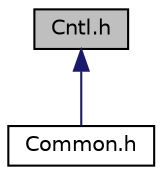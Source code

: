 digraph "Cntl.h"
{
  edge [fontname="Helvetica",fontsize="10",labelfontname="Helvetica",labelfontsize="10"];
  node [fontname="Helvetica",fontsize="10",shape=record];
  Node1 [label="Cntl.h",height=0.2,width=0.4,color="black", fillcolor="grey75", style="filled" fontcolor="black"];
  Node1 -> Node2 [dir="back",color="midnightblue",fontsize="10",style="solid"];
  Node2 [label="Common.h",height=0.2,width=0.4,color="black", fillcolor="white", style="filled",URL="$a00015.html",tooltip="Common include file for the project. "];
}

